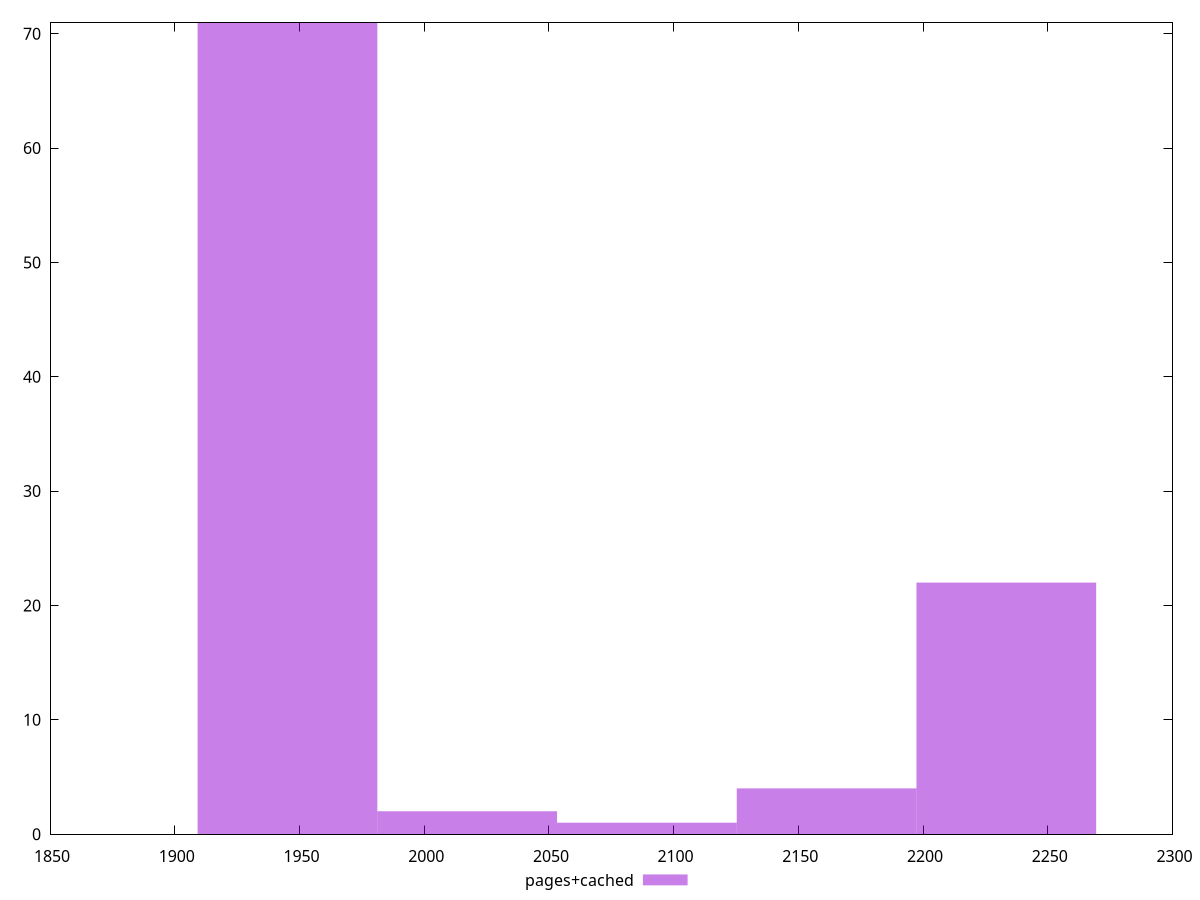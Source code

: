 $_pagesCached <<EOF
1945.201679765103 71
2017.2461864230697 2
2233.37970639697 22
2161.335199739003 4
2089.2906930810364 1
EOF
set key outside below
set terminal pngcairo
set output "report_00004_2020-11-02T20-21-41.718Z/first-contentful-paint/pages+cached//raw_hist.png"
set yrange [0:71]
set boxwidth 72.04450665796678
set style fill transparent solid 0.5 noborder
plot $_pagesCached title "pages+cached" with boxes ,
